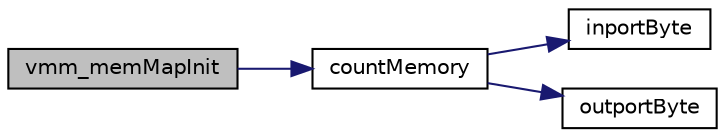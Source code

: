 digraph "vmm_memMapInit"
{
 // LATEX_PDF_SIZE
  edge [fontname="Helvetica",fontsize="10",labelfontname="Helvetica",labelfontsize="10"];
  node [fontname="Helvetica",fontsize="10",shape=record];
  rankdir="LR";
  Node1 [label="vmm_memMapInit",height=0.2,width=0.4,color="black", fillcolor="grey75", style="filled", fontcolor="black",tooltip=" "];
  Node1 -> Node2 [color="midnightblue",fontsize="10",style="solid",fontname="Helvetica"];
  Node2 [label="countMemory",height=0.2,width=0.4,color="black", fillcolor="white", style="filled",URL="$vmm__memory_8c.html#a1a89fbc2f80ca828332c5ef31801faa3",tooltip=" "];
  Node2 -> Node3 [color="midnightblue",fontsize="10",style="solid",fontname="Helvetica"];
  Node3 [label="inportByte",height=0.2,width=0.4,color="black", fillcolor="white", style="filled",URL="$io_8h.html#a77b934268de1b3ecdcf3f275413b3108",tooltip="input one byte from specified port"];
  Node2 -> Node4 [color="midnightblue",fontsize="10",style="solid",fontname="Helvetica"];
  Node4 [label="outportByte",height=0.2,width=0.4,color="black", fillcolor="white", style="filled",URL="$io_8h.html#a8acc1a06073db2e7b92ffbd00fbd0cf1",tooltip="outputut one byte to specified port"];
}
